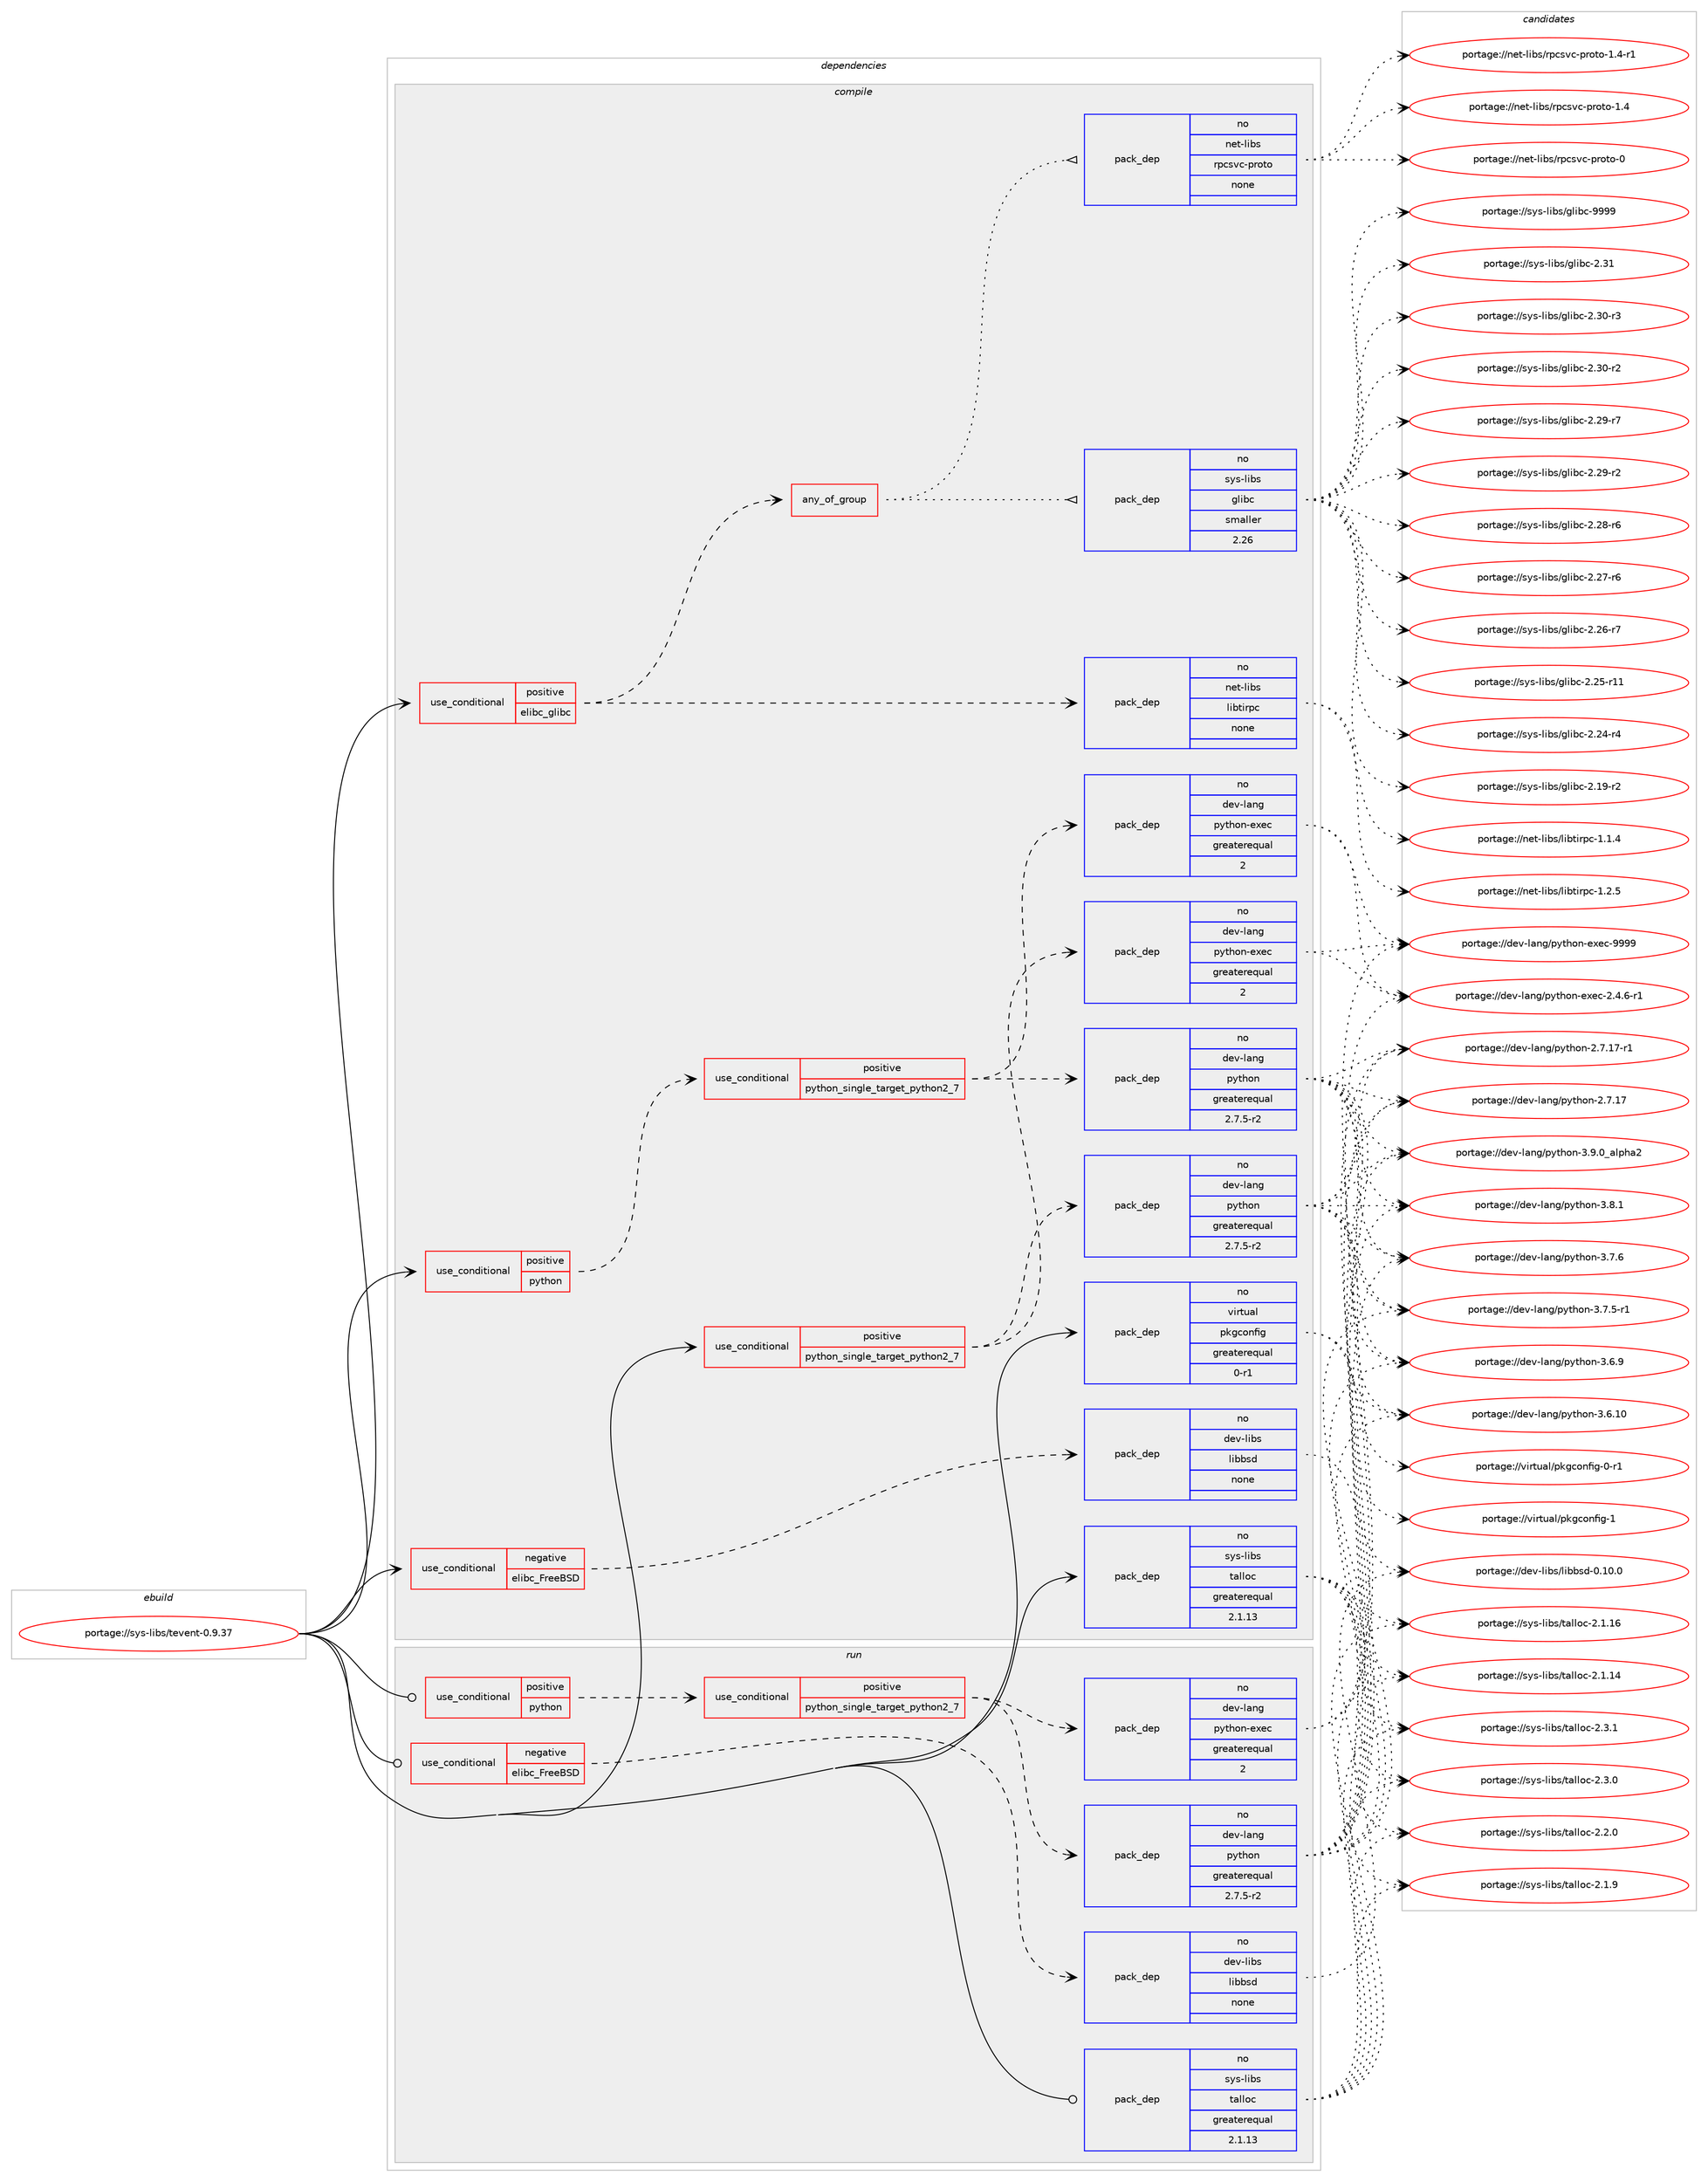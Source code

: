 digraph prolog {

# *************
# Graph options
# *************

newrank=true;
concentrate=true;
compound=true;
graph [rankdir=LR,fontname=Helvetica,fontsize=10,ranksep=1.5];#, ranksep=2.5, nodesep=0.2];
edge  [arrowhead=vee];
node  [fontname=Helvetica,fontsize=10];

# **********
# The ebuild
# **********

subgraph cluster_leftcol {
color=gray;
rank=same;
label=<<i>ebuild</i>>;
id [label="portage://sys-libs/tevent-0.9.37", color=red, width=4, href="../sys-libs/tevent-0.9.37.svg"];
}

# ****************
# The dependencies
# ****************

subgraph cluster_midcol {
color=gray;
label=<<i>dependencies</i>>;
subgraph cluster_compile {
fillcolor="#eeeeee";
style=filled;
label=<<i>compile</i>>;
subgraph cond7296 {
dependency40341 [label=<<TABLE BORDER="0" CELLBORDER="1" CELLSPACING="0" CELLPADDING="4"><TR><TD ROWSPAN="3" CELLPADDING="10">use_conditional</TD></TR><TR><TD>negative</TD></TR><TR><TD>elibc_FreeBSD</TD></TR></TABLE>>, shape=none, color=red];
subgraph pack32122 {
dependency40342 [label=<<TABLE BORDER="0" CELLBORDER="1" CELLSPACING="0" CELLPADDING="4" WIDTH="220"><TR><TD ROWSPAN="6" CELLPADDING="30">pack_dep</TD></TR><TR><TD WIDTH="110">no</TD></TR><TR><TD>dev-libs</TD></TR><TR><TD>libbsd</TD></TR><TR><TD>none</TD></TR><TR><TD></TD></TR></TABLE>>, shape=none, color=blue];
}
dependency40341:e -> dependency40342:w [weight=20,style="dashed",arrowhead="vee"];
}
id:e -> dependency40341:w [weight=20,style="solid",arrowhead="vee"];
subgraph cond7297 {
dependency40343 [label=<<TABLE BORDER="0" CELLBORDER="1" CELLSPACING="0" CELLPADDING="4"><TR><TD ROWSPAN="3" CELLPADDING="10">use_conditional</TD></TR><TR><TD>positive</TD></TR><TR><TD>elibc_glibc</TD></TR></TABLE>>, shape=none, color=red];
subgraph pack32123 {
dependency40344 [label=<<TABLE BORDER="0" CELLBORDER="1" CELLSPACING="0" CELLPADDING="4" WIDTH="220"><TR><TD ROWSPAN="6" CELLPADDING="30">pack_dep</TD></TR><TR><TD WIDTH="110">no</TD></TR><TR><TD>net-libs</TD></TR><TR><TD>libtirpc</TD></TR><TR><TD>none</TD></TR><TR><TD></TD></TR></TABLE>>, shape=none, color=blue];
}
dependency40343:e -> dependency40344:w [weight=20,style="dashed",arrowhead="vee"];
subgraph any875 {
dependency40345 [label=<<TABLE BORDER="0" CELLBORDER="1" CELLSPACING="0" CELLPADDING="4"><TR><TD CELLPADDING="10">any_of_group</TD></TR></TABLE>>, shape=none, color=red];subgraph pack32124 {
dependency40346 [label=<<TABLE BORDER="0" CELLBORDER="1" CELLSPACING="0" CELLPADDING="4" WIDTH="220"><TR><TD ROWSPAN="6" CELLPADDING="30">pack_dep</TD></TR><TR><TD WIDTH="110">no</TD></TR><TR><TD>net-libs</TD></TR><TR><TD>rpcsvc-proto</TD></TR><TR><TD>none</TD></TR><TR><TD></TD></TR></TABLE>>, shape=none, color=blue];
}
dependency40345:e -> dependency40346:w [weight=20,style="dotted",arrowhead="oinv"];
subgraph pack32125 {
dependency40347 [label=<<TABLE BORDER="0" CELLBORDER="1" CELLSPACING="0" CELLPADDING="4" WIDTH="220"><TR><TD ROWSPAN="6" CELLPADDING="30">pack_dep</TD></TR><TR><TD WIDTH="110">no</TD></TR><TR><TD>sys-libs</TD></TR><TR><TD>glibc</TD></TR><TR><TD>smaller</TD></TR><TR><TD>2.26</TD></TR></TABLE>>, shape=none, color=blue];
}
dependency40345:e -> dependency40347:w [weight=20,style="dotted",arrowhead="oinv"];
}
dependency40343:e -> dependency40345:w [weight=20,style="dashed",arrowhead="vee"];
}
id:e -> dependency40343:w [weight=20,style="solid",arrowhead="vee"];
subgraph cond7298 {
dependency40348 [label=<<TABLE BORDER="0" CELLBORDER="1" CELLSPACING="0" CELLPADDING="4"><TR><TD ROWSPAN="3" CELLPADDING="10">use_conditional</TD></TR><TR><TD>positive</TD></TR><TR><TD>python</TD></TR></TABLE>>, shape=none, color=red];
subgraph cond7299 {
dependency40349 [label=<<TABLE BORDER="0" CELLBORDER="1" CELLSPACING="0" CELLPADDING="4"><TR><TD ROWSPAN="3" CELLPADDING="10">use_conditional</TD></TR><TR><TD>positive</TD></TR><TR><TD>python_single_target_python2_7</TD></TR></TABLE>>, shape=none, color=red];
subgraph pack32126 {
dependency40350 [label=<<TABLE BORDER="0" CELLBORDER="1" CELLSPACING="0" CELLPADDING="4" WIDTH="220"><TR><TD ROWSPAN="6" CELLPADDING="30">pack_dep</TD></TR><TR><TD WIDTH="110">no</TD></TR><TR><TD>dev-lang</TD></TR><TR><TD>python</TD></TR><TR><TD>greaterequal</TD></TR><TR><TD>2.7.5-r2</TD></TR></TABLE>>, shape=none, color=blue];
}
dependency40349:e -> dependency40350:w [weight=20,style="dashed",arrowhead="vee"];
subgraph pack32127 {
dependency40351 [label=<<TABLE BORDER="0" CELLBORDER="1" CELLSPACING="0" CELLPADDING="4" WIDTH="220"><TR><TD ROWSPAN="6" CELLPADDING="30">pack_dep</TD></TR><TR><TD WIDTH="110">no</TD></TR><TR><TD>dev-lang</TD></TR><TR><TD>python-exec</TD></TR><TR><TD>greaterequal</TD></TR><TR><TD>2</TD></TR></TABLE>>, shape=none, color=blue];
}
dependency40349:e -> dependency40351:w [weight=20,style="dashed",arrowhead="vee"];
}
dependency40348:e -> dependency40349:w [weight=20,style="dashed",arrowhead="vee"];
}
id:e -> dependency40348:w [weight=20,style="solid",arrowhead="vee"];
subgraph cond7300 {
dependency40352 [label=<<TABLE BORDER="0" CELLBORDER="1" CELLSPACING="0" CELLPADDING="4"><TR><TD ROWSPAN="3" CELLPADDING="10">use_conditional</TD></TR><TR><TD>positive</TD></TR><TR><TD>python_single_target_python2_7</TD></TR></TABLE>>, shape=none, color=red];
subgraph pack32128 {
dependency40353 [label=<<TABLE BORDER="0" CELLBORDER="1" CELLSPACING="0" CELLPADDING="4" WIDTH="220"><TR><TD ROWSPAN="6" CELLPADDING="30">pack_dep</TD></TR><TR><TD WIDTH="110">no</TD></TR><TR><TD>dev-lang</TD></TR><TR><TD>python</TD></TR><TR><TD>greaterequal</TD></TR><TR><TD>2.7.5-r2</TD></TR></TABLE>>, shape=none, color=blue];
}
dependency40352:e -> dependency40353:w [weight=20,style="dashed",arrowhead="vee"];
subgraph pack32129 {
dependency40354 [label=<<TABLE BORDER="0" CELLBORDER="1" CELLSPACING="0" CELLPADDING="4" WIDTH="220"><TR><TD ROWSPAN="6" CELLPADDING="30">pack_dep</TD></TR><TR><TD WIDTH="110">no</TD></TR><TR><TD>dev-lang</TD></TR><TR><TD>python-exec</TD></TR><TR><TD>greaterequal</TD></TR><TR><TD>2</TD></TR></TABLE>>, shape=none, color=blue];
}
dependency40352:e -> dependency40354:w [weight=20,style="dashed",arrowhead="vee"];
}
id:e -> dependency40352:w [weight=20,style="solid",arrowhead="vee"];
subgraph pack32130 {
dependency40355 [label=<<TABLE BORDER="0" CELLBORDER="1" CELLSPACING="0" CELLPADDING="4" WIDTH="220"><TR><TD ROWSPAN="6" CELLPADDING="30">pack_dep</TD></TR><TR><TD WIDTH="110">no</TD></TR><TR><TD>sys-libs</TD></TR><TR><TD>talloc</TD></TR><TR><TD>greaterequal</TD></TR><TR><TD>2.1.13</TD></TR></TABLE>>, shape=none, color=blue];
}
id:e -> dependency40355:w [weight=20,style="solid",arrowhead="vee"];
subgraph pack32131 {
dependency40356 [label=<<TABLE BORDER="0" CELLBORDER="1" CELLSPACING="0" CELLPADDING="4" WIDTH="220"><TR><TD ROWSPAN="6" CELLPADDING="30">pack_dep</TD></TR><TR><TD WIDTH="110">no</TD></TR><TR><TD>virtual</TD></TR><TR><TD>pkgconfig</TD></TR><TR><TD>greaterequal</TD></TR><TR><TD>0-r1</TD></TR></TABLE>>, shape=none, color=blue];
}
id:e -> dependency40356:w [weight=20,style="solid",arrowhead="vee"];
}
subgraph cluster_compileandrun {
fillcolor="#eeeeee";
style=filled;
label=<<i>compile and run</i>>;
}
subgraph cluster_run {
fillcolor="#eeeeee";
style=filled;
label=<<i>run</i>>;
subgraph cond7301 {
dependency40357 [label=<<TABLE BORDER="0" CELLBORDER="1" CELLSPACING="0" CELLPADDING="4"><TR><TD ROWSPAN="3" CELLPADDING="10">use_conditional</TD></TR><TR><TD>negative</TD></TR><TR><TD>elibc_FreeBSD</TD></TR></TABLE>>, shape=none, color=red];
subgraph pack32132 {
dependency40358 [label=<<TABLE BORDER="0" CELLBORDER="1" CELLSPACING="0" CELLPADDING="4" WIDTH="220"><TR><TD ROWSPAN="6" CELLPADDING="30">pack_dep</TD></TR><TR><TD WIDTH="110">no</TD></TR><TR><TD>dev-libs</TD></TR><TR><TD>libbsd</TD></TR><TR><TD>none</TD></TR><TR><TD></TD></TR></TABLE>>, shape=none, color=blue];
}
dependency40357:e -> dependency40358:w [weight=20,style="dashed",arrowhead="vee"];
}
id:e -> dependency40357:w [weight=20,style="solid",arrowhead="odot"];
subgraph cond7302 {
dependency40359 [label=<<TABLE BORDER="0" CELLBORDER="1" CELLSPACING="0" CELLPADDING="4"><TR><TD ROWSPAN="3" CELLPADDING="10">use_conditional</TD></TR><TR><TD>positive</TD></TR><TR><TD>python</TD></TR></TABLE>>, shape=none, color=red];
subgraph cond7303 {
dependency40360 [label=<<TABLE BORDER="0" CELLBORDER="1" CELLSPACING="0" CELLPADDING="4"><TR><TD ROWSPAN="3" CELLPADDING="10">use_conditional</TD></TR><TR><TD>positive</TD></TR><TR><TD>python_single_target_python2_7</TD></TR></TABLE>>, shape=none, color=red];
subgraph pack32133 {
dependency40361 [label=<<TABLE BORDER="0" CELLBORDER="1" CELLSPACING="0" CELLPADDING="4" WIDTH="220"><TR><TD ROWSPAN="6" CELLPADDING="30">pack_dep</TD></TR><TR><TD WIDTH="110">no</TD></TR><TR><TD>dev-lang</TD></TR><TR><TD>python</TD></TR><TR><TD>greaterequal</TD></TR><TR><TD>2.7.5-r2</TD></TR></TABLE>>, shape=none, color=blue];
}
dependency40360:e -> dependency40361:w [weight=20,style="dashed",arrowhead="vee"];
subgraph pack32134 {
dependency40362 [label=<<TABLE BORDER="0" CELLBORDER="1" CELLSPACING="0" CELLPADDING="4" WIDTH="220"><TR><TD ROWSPAN="6" CELLPADDING="30">pack_dep</TD></TR><TR><TD WIDTH="110">no</TD></TR><TR><TD>dev-lang</TD></TR><TR><TD>python-exec</TD></TR><TR><TD>greaterequal</TD></TR><TR><TD>2</TD></TR></TABLE>>, shape=none, color=blue];
}
dependency40360:e -> dependency40362:w [weight=20,style="dashed",arrowhead="vee"];
}
dependency40359:e -> dependency40360:w [weight=20,style="dashed",arrowhead="vee"];
}
id:e -> dependency40359:w [weight=20,style="solid",arrowhead="odot"];
subgraph pack32135 {
dependency40363 [label=<<TABLE BORDER="0" CELLBORDER="1" CELLSPACING="0" CELLPADDING="4" WIDTH="220"><TR><TD ROWSPAN="6" CELLPADDING="30">pack_dep</TD></TR><TR><TD WIDTH="110">no</TD></TR><TR><TD>sys-libs</TD></TR><TR><TD>talloc</TD></TR><TR><TD>greaterequal</TD></TR><TR><TD>2.1.13</TD></TR></TABLE>>, shape=none, color=blue];
}
id:e -> dependency40363:w [weight=20,style="solid",arrowhead="odot"];
}
}

# **************
# The candidates
# **************

subgraph cluster_choices {
rank=same;
color=gray;
label=<<i>candidates</i>>;

subgraph choice32122 {
color=black;
nodesep=1;
choice100101118451081059811547108105989811510045484649484648 [label="portage://dev-libs/libbsd-0.10.0", color=red, width=4,href="../dev-libs/libbsd-0.10.0.svg"];
dependency40342:e -> choice100101118451081059811547108105989811510045484649484648:w [style=dotted,weight="100"];
}
subgraph choice32123 {
color=black;
nodesep=1;
choice1101011164510810598115471081059811610511411299454946504653 [label="portage://net-libs/libtirpc-1.2.5", color=red, width=4,href="../net-libs/libtirpc-1.2.5.svg"];
choice1101011164510810598115471081059811610511411299454946494652 [label="portage://net-libs/libtirpc-1.1.4", color=red, width=4,href="../net-libs/libtirpc-1.1.4.svg"];
dependency40344:e -> choice1101011164510810598115471081059811610511411299454946504653:w [style=dotted,weight="100"];
dependency40344:e -> choice1101011164510810598115471081059811610511411299454946494652:w [style=dotted,weight="100"];
}
subgraph choice32124 {
color=black;
nodesep=1;
choice110101116451081059811547114112991151189945112114111116111454946524511449 [label="portage://net-libs/rpcsvc-proto-1.4-r1", color=red, width=4,href="../net-libs/rpcsvc-proto-1.4-r1.svg"];
choice11010111645108105981154711411299115118994511211411111611145494652 [label="portage://net-libs/rpcsvc-proto-1.4", color=red, width=4,href="../net-libs/rpcsvc-proto-1.4.svg"];
choice1101011164510810598115471141129911511899451121141111161114548 [label="portage://net-libs/rpcsvc-proto-0", color=red, width=4,href="../net-libs/rpcsvc-proto-0.svg"];
dependency40346:e -> choice110101116451081059811547114112991151189945112114111116111454946524511449:w [style=dotted,weight="100"];
dependency40346:e -> choice11010111645108105981154711411299115118994511211411111611145494652:w [style=dotted,weight="100"];
dependency40346:e -> choice1101011164510810598115471141129911511899451121141111161114548:w [style=dotted,weight="100"];
}
subgraph choice32125 {
color=black;
nodesep=1;
choice11512111545108105981154710310810598994557575757 [label="portage://sys-libs/glibc-9999", color=red, width=4,href="../sys-libs/glibc-9999.svg"];
choice11512111545108105981154710310810598994550465149 [label="portage://sys-libs/glibc-2.31", color=red, width=4,href="../sys-libs/glibc-2.31.svg"];
choice115121115451081059811547103108105989945504651484511451 [label="portage://sys-libs/glibc-2.30-r3", color=red, width=4,href="../sys-libs/glibc-2.30-r3.svg"];
choice115121115451081059811547103108105989945504651484511450 [label="portage://sys-libs/glibc-2.30-r2", color=red, width=4,href="../sys-libs/glibc-2.30-r2.svg"];
choice115121115451081059811547103108105989945504650574511455 [label="portage://sys-libs/glibc-2.29-r7", color=red, width=4,href="../sys-libs/glibc-2.29-r7.svg"];
choice115121115451081059811547103108105989945504650574511450 [label="portage://sys-libs/glibc-2.29-r2", color=red, width=4,href="../sys-libs/glibc-2.29-r2.svg"];
choice115121115451081059811547103108105989945504650564511454 [label="portage://sys-libs/glibc-2.28-r6", color=red, width=4,href="../sys-libs/glibc-2.28-r6.svg"];
choice115121115451081059811547103108105989945504650554511454 [label="portage://sys-libs/glibc-2.27-r6", color=red, width=4,href="../sys-libs/glibc-2.27-r6.svg"];
choice115121115451081059811547103108105989945504650544511455 [label="portage://sys-libs/glibc-2.26-r7", color=red, width=4,href="../sys-libs/glibc-2.26-r7.svg"];
choice11512111545108105981154710310810598994550465053451144949 [label="portage://sys-libs/glibc-2.25-r11", color=red, width=4,href="../sys-libs/glibc-2.25-r11.svg"];
choice115121115451081059811547103108105989945504650524511452 [label="portage://sys-libs/glibc-2.24-r4", color=red, width=4,href="../sys-libs/glibc-2.24-r4.svg"];
choice115121115451081059811547103108105989945504649574511450 [label="portage://sys-libs/glibc-2.19-r2", color=red, width=4,href="../sys-libs/glibc-2.19-r2.svg"];
dependency40347:e -> choice11512111545108105981154710310810598994557575757:w [style=dotted,weight="100"];
dependency40347:e -> choice11512111545108105981154710310810598994550465149:w [style=dotted,weight="100"];
dependency40347:e -> choice115121115451081059811547103108105989945504651484511451:w [style=dotted,weight="100"];
dependency40347:e -> choice115121115451081059811547103108105989945504651484511450:w [style=dotted,weight="100"];
dependency40347:e -> choice115121115451081059811547103108105989945504650574511455:w [style=dotted,weight="100"];
dependency40347:e -> choice115121115451081059811547103108105989945504650574511450:w [style=dotted,weight="100"];
dependency40347:e -> choice115121115451081059811547103108105989945504650564511454:w [style=dotted,weight="100"];
dependency40347:e -> choice115121115451081059811547103108105989945504650554511454:w [style=dotted,weight="100"];
dependency40347:e -> choice115121115451081059811547103108105989945504650544511455:w [style=dotted,weight="100"];
dependency40347:e -> choice11512111545108105981154710310810598994550465053451144949:w [style=dotted,weight="100"];
dependency40347:e -> choice115121115451081059811547103108105989945504650524511452:w [style=dotted,weight="100"];
dependency40347:e -> choice115121115451081059811547103108105989945504649574511450:w [style=dotted,weight="100"];
}
subgraph choice32126 {
color=black;
nodesep=1;
choice10010111845108971101034711212111610411111045514657464895971081121049750 [label="portage://dev-lang/python-3.9.0_alpha2", color=red, width=4,href="../dev-lang/python-3.9.0_alpha2.svg"];
choice100101118451089711010347112121116104111110455146564649 [label="portage://dev-lang/python-3.8.1", color=red, width=4,href="../dev-lang/python-3.8.1.svg"];
choice100101118451089711010347112121116104111110455146554654 [label="portage://dev-lang/python-3.7.6", color=red, width=4,href="../dev-lang/python-3.7.6.svg"];
choice1001011184510897110103471121211161041111104551465546534511449 [label="portage://dev-lang/python-3.7.5-r1", color=red, width=4,href="../dev-lang/python-3.7.5-r1.svg"];
choice100101118451089711010347112121116104111110455146544657 [label="portage://dev-lang/python-3.6.9", color=red, width=4,href="../dev-lang/python-3.6.9.svg"];
choice10010111845108971101034711212111610411111045514654464948 [label="portage://dev-lang/python-3.6.10", color=red, width=4,href="../dev-lang/python-3.6.10.svg"];
choice100101118451089711010347112121116104111110455046554649554511449 [label="portage://dev-lang/python-2.7.17-r1", color=red, width=4,href="../dev-lang/python-2.7.17-r1.svg"];
choice10010111845108971101034711212111610411111045504655464955 [label="portage://dev-lang/python-2.7.17", color=red, width=4,href="../dev-lang/python-2.7.17.svg"];
dependency40350:e -> choice10010111845108971101034711212111610411111045514657464895971081121049750:w [style=dotted,weight="100"];
dependency40350:e -> choice100101118451089711010347112121116104111110455146564649:w [style=dotted,weight="100"];
dependency40350:e -> choice100101118451089711010347112121116104111110455146554654:w [style=dotted,weight="100"];
dependency40350:e -> choice1001011184510897110103471121211161041111104551465546534511449:w [style=dotted,weight="100"];
dependency40350:e -> choice100101118451089711010347112121116104111110455146544657:w [style=dotted,weight="100"];
dependency40350:e -> choice10010111845108971101034711212111610411111045514654464948:w [style=dotted,weight="100"];
dependency40350:e -> choice100101118451089711010347112121116104111110455046554649554511449:w [style=dotted,weight="100"];
dependency40350:e -> choice10010111845108971101034711212111610411111045504655464955:w [style=dotted,weight="100"];
}
subgraph choice32127 {
color=black;
nodesep=1;
choice10010111845108971101034711212111610411111045101120101994557575757 [label="portage://dev-lang/python-exec-9999", color=red, width=4,href="../dev-lang/python-exec-9999.svg"];
choice10010111845108971101034711212111610411111045101120101994550465246544511449 [label="portage://dev-lang/python-exec-2.4.6-r1", color=red, width=4,href="../dev-lang/python-exec-2.4.6-r1.svg"];
dependency40351:e -> choice10010111845108971101034711212111610411111045101120101994557575757:w [style=dotted,weight="100"];
dependency40351:e -> choice10010111845108971101034711212111610411111045101120101994550465246544511449:w [style=dotted,weight="100"];
}
subgraph choice32128 {
color=black;
nodesep=1;
choice10010111845108971101034711212111610411111045514657464895971081121049750 [label="portage://dev-lang/python-3.9.0_alpha2", color=red, width=4,href="../dev-lang/python-3.9.0_alpha2.svg"];
choice100101118451089711010347112121116104111110455146564649 [label="portage://dev-lang/python-3.8.1", color=red, width=4,href="../dev-lang/python-3.8.1.svg"];
choice100101118451089711010347112121116104111110455146554654 [label="portage://dev-lang/python-3.7.6", color=red, width=4,href="../dev-lang/python-3.7.6.svg"];
choice1001011184510897110103471121211161041111104551465546534511449 [label="portage://dev-lang/python-3.7.5-r1", color=red, width=4,href="../dev-lang/python-3.7.5-r1.svg"];
choice100101118451089711010347112121116104111110455146544657 [label="portage://dev-lang/python-3.6.9", color=red, width=4,href="../dev-lang/python-3.6.9.svg"];
choice10010111845108971101034711212111610411111045514654464948 [label="portage://dev-lang/python-3.6.10", color=red, width=4,href="../dev-lang/python-3.6.10.svg"];
choice100101118451089711010347112121116104111110455046554649554511449 [label="portage://dev-lang/python-2.7.17-r1", color=red, width=4,href="../dev-lang/python-2.7.17-r1.svg"];
choice10010111845108971101034711212111610411111045504655464955 [label="portage://dev-lang/python-2.7.17", color=red, width=4,href="../dev-lang/python-2.7.17.svg"];
dependency40353:e -> choice10010111845108971101034711212111610411111045514657464895971081121049750:w [style=dotted,weight="100"];
dependency40353:e -> choice100101118451089711010347112121116104111110455146564649:w [style=dotted,weight="100"];
dependency40353:e -> choice100101118451089711010347112121116104111110455146554654:w [style=dotted,weight="100"];
dependency40353:e -> choice1001011184510897110103471121211161041111104551465546534511449:w [style=dotted,weight="100"];
dependency40353:e -> choice100101118451089711010347112121116104111110455146544657:w [style=dotted,weight="100"];
dependency40353:e -> choice10010111845108971101034711212111610411111045514654464948:w [style=dotted,weight="100"];
dependency40353:e -> choice100101118451089711010347112121116104111110455046554649554511449:w [style=dotted,weight="100"];
dependency40353:e -> choice10010111845108971101034711212111610411111045504655464955:w [style=dotted,weight="100"];
}
subgraph choice32129 {
color=black;
nodesep=1;
choice10010111845108971101034711212111610411111045101120101994557575757 [label="portage://dev-lang/python-exec-9999", color=red, width=4,href="../dev-lang/python-exec-9999.svg"];
choice10010111845108971101034711212111610411111045101120101994550465246544511449 [label="portage://dev-lang/python-exec-2.4.6-r1", color=red, width=4,href="../dev-lang/python-exec-2.4.6-r1.svg"];
dependency40354:e -> choice10010111845108971101034711212111610411111045101120101994557575757:w [style=dotted,weight="100"];
dependency40354:e -> choice10010111845108971101034711212111610411111045101120101994550465246544511449:w [style=dotted,weight="100"];
}
subgraph choice32130 {
color=black;
nodesep=1;
choice1151211154510810598115471169710810811199455046514649 [label="portage://sys-libs/talloc-2.3.1", color=red, width=4,href="../sys-libs/talloc-2.3.1.svg"];
choice1151211154510810598115471169710810811199455046514648 [label="portage://sys-libs/talloc-2.3.0", color=red, width=4,href="../sys-libs/talloc-2.3.0.svg"];
choice1151211154510810598115471169710810811199455046504648 [label="portage://sys-libs/talloc-2.2.0", color=red, width=4,href="../sys-libs/talloc-2.2.0.svg"];
choice1151211154510810598115471169710810811199455046494657 [label="portage://sys-libs/talloc-2.1.9", color=red, width=4,href="../sys-libs/talloc-2.1.9.svg"];
choice115121115451081059811547116971081081119945504649464954 [label="portage://sys-libs/talloc-2.1.16", color=red, width=4,href="../sys-libs/talloc-2.1.16.svg"];
choice115121115451081059811547116971081081119945504649464952 [label="portage://sys-libs/talloc-2.1.14", color=red, width=4,href="../sys-libs/talloc-2.1.14.svg"];
dependency40355:e -> choice1151211154510810598115471169710810811199455046514649:w [style=dotted,weight="100"];
dependency40355:e -> choice1151211154510810598115471169710810811199455046514648:w [style=dotted,weight="100"];
dependency40355:e -> choice1151211154510810598115471169710810811199455046504648:w [style=dotted,weight="100"];
dependency40355:e -> choice1151211154510810598115471169710810811199455046494657:w [style=dotted,weight="100"];
dependency40355:e -> choice115121115451081059811547116971081081119945504649464954:w [style=dotted,weight="100"];
dependency40355:e -> choice115121115451081059811547116971081081119945504649464952:w [style=dotted,weight="100"];
}
subgraph choice32131 {
color=black;
nodesep=1;
choice1181051141161179710847112107103991111101021051034549 [label="portage://virtual/pkgconfig-1", color=red, width=4,href="../virtual/pkgconfig-1.svg"];
choice11810511411611797108471121071039911111010210510345484511449 [label="portage://virtual/pkgconfig-0-r1", color=red, width=4,href="../virtual/pkgconfig-0-r1.svg"];
dependency40356:e -> choice1181051141161179710847112107103991111101021051034549:w [style=dotted,weight="100"];
dependency40356:e -> choice11810511411611797108471121071039911111010210510345484511449:w [style=dotted,weight="100"];
}
subgraph choice32132 {
color=black;
nodesep=1;
choice100101118451081059811547108105989811510045484649484648 [label="portage://dev-libs/libbsd-0.10.0", color=red, width=4,href="../dev-libs/libbsd-0.10.0.svg"];
dependency40358:e -> choice100101118451081059811547108105989811510045484649484648:w [style=dotted,weight="100"];
}
subgraph choice32133 {
color=black;
nodesep=1;
choice10010111845108971101034711212111610411111045514657464895971081121049750 [label="portage://dev-lang/python-3.9.0_alpha2", color=red, width=4,href="../dev-lang/python-3.9.0_alpha2.svg"];
choice100101118451089711010347112121116104111110455146564649 [label="portage://dev-lang/python-3.8.1", color=red, width=4,href="../dev-lang/python-3.8.1.svg"];
choice100101118451089711010347112121116104111110455146554654 [label="portage://dev-lang/python-3.7.6", color=red, width=4,href="../dev-lang/python-3.7.6.svg"];
choice1001011184510897110103471121211161041111104551465546534511449 [label="portage://dev-lang/python-3.7.5-r1", color=red, width=4,href="../dev-lang/python-3.7.5-r1.svg"];
choice100101118451089711010347112121116104111110455146544657 [label="portage://dev-lang/python-3.6.9", color=red, width=4,href="../dev-lang/python-3.6.9.svg"];
choice10010111845108971101034711212111610411111045514654464948 [label="portage://dev-lang/python-3.6.10", color=red, width=4,href="../dev-lang/python-3.6.10.svg"];
choice100101118451089711010347112121116104111110455046554649554511449 [label="portage://dev-lang/python-2.7.17-r1", color=red, width=4,href="../dev-lang/python-2.7.17-r1.svg"];
choice10010111845108971101034711212111610411111045504655464955 [label="portage://dev-lang/python-2.7.17", color=red, width=4,href="../dev-lang/python-2.7.17.svg"];
dependency40361:e -> choice10010111845108971101034711212111610411111045514657464895971081121049750:w [style=dotted,weight="100"];
dependency40361:e -> choice100101118451089711010347112121116104111110455146564649:w [style=dotted,weight="100"];
dependency40361:e -> choice100101118451089711010347112121116104111110455146554654:w [style=dotted,weight="100"];
dependency40361:e -> choice1001011184510897110103471121211161041111104551465546534511449:w [style=dotted,weight="100"];
dependency40361:e -> choice100101118451089711010347112121116104111110455146544657:w [style=dotted,weight="100"];
dependency40361:e -> choice10010111845108971101034711212111610411111045514654464948:w [style=dotted,weight="100"];
dependency40361:e -> choice100101118451089711010347112121116104111110455046554649554511449:w [style=dotted,weight="100"];
dependency40361:e -> choice10010111845108971101034711212111610411111045504655464955:w [style=dotted,weight="100"];
}
subgraph choice32134 {
color=black;
nodesep=1;
choice10010111845108971101034711212111610411111045101120101994557575757 [label="portage://dev-lang/python-exec-9999", color=red, width=4,href="../dev-lang/python-exec-9999.svg"];
choice10010111845108971101034711212111610411111045101120101994550465246544511449 [label="portage://dev-lang/python-exec-2.4.6-r1", color=red, width=4,href="../dev-lang/python-exec-2.4.6-r1.svg"];
dependency40362:e -> choice10010111845108971101034711212111610411111045101120101994557575757:w [style=dotted,weight="100"];
dependency40362:e -> choice10010111845108971101034711212111610411111045101120101994550465246544511449:w [style=dotted,weight="100"];
}
subgraph choice32135 {
color=black;
nodesep=1;
choice1151211154510810598115471169710810811199455046514649 [label="portage://sys-libs/talloc-2.3.1", color=red, width=4,href="../sys-libs/talloc-2.3.1.svg"];
choice1151211154510810598115471169710810811199455046514648 [label="portage://sys-libs/talloc-2.3.0", color=red, width=4,href="../sys-libs/talloc-2.3.0.svg"];
choice1151211154510810598115471169710810811199455046504648 [label="portage://sys-libs/talloc-2.2.0", color=red, width=4,href="../sys-libs/talloc-2.2.0.svg"];
choice1151211154510810598115471169710810811199455046494657 [label="portage://sys-libs/talloc-2.1.9", color=red, width=4,href="../sys-libs/talloc-2.1.9.svg"];
choice115121115451081059811547116971081081119945504649464954 [label="portage://sys-libs/talloc-2.1.16", color=red, width=4,href="../sys-libs/talloc-2.1.16.svg"];
choice115121115451081059811547116971081081119945504649464952 [label="portage://sys-libs/talloc-2.1.14", color=red, width=4,href="../sys-libs/talloc-2.1.14.svg"];
dependency40363:e -> choice1151211154510810598115471169710810811199455046514649:w [style=dotted,weight="100"];
dependency40363:e -> choice1151211154510810598115471169710810811199455046514648:w [style=dotted,weight="100"];
dependency40363:e -> choice1151211154510810598115471169710810811199455046504648:w [style=dotted,weight="100"];
dependency40363:e -> choice1151211154510810598115471169710810811199455046494657:w [style=dotted,weight="100"];
dependency40363:e -> choice115121115451081059811547116971081081119945504649464954:w [style=dotted,weight="100"];
dependency40363:e -> choice115121115451081059811547116971081081119945504649464952:w [style=dotted,weight="100"];
}
}

}
